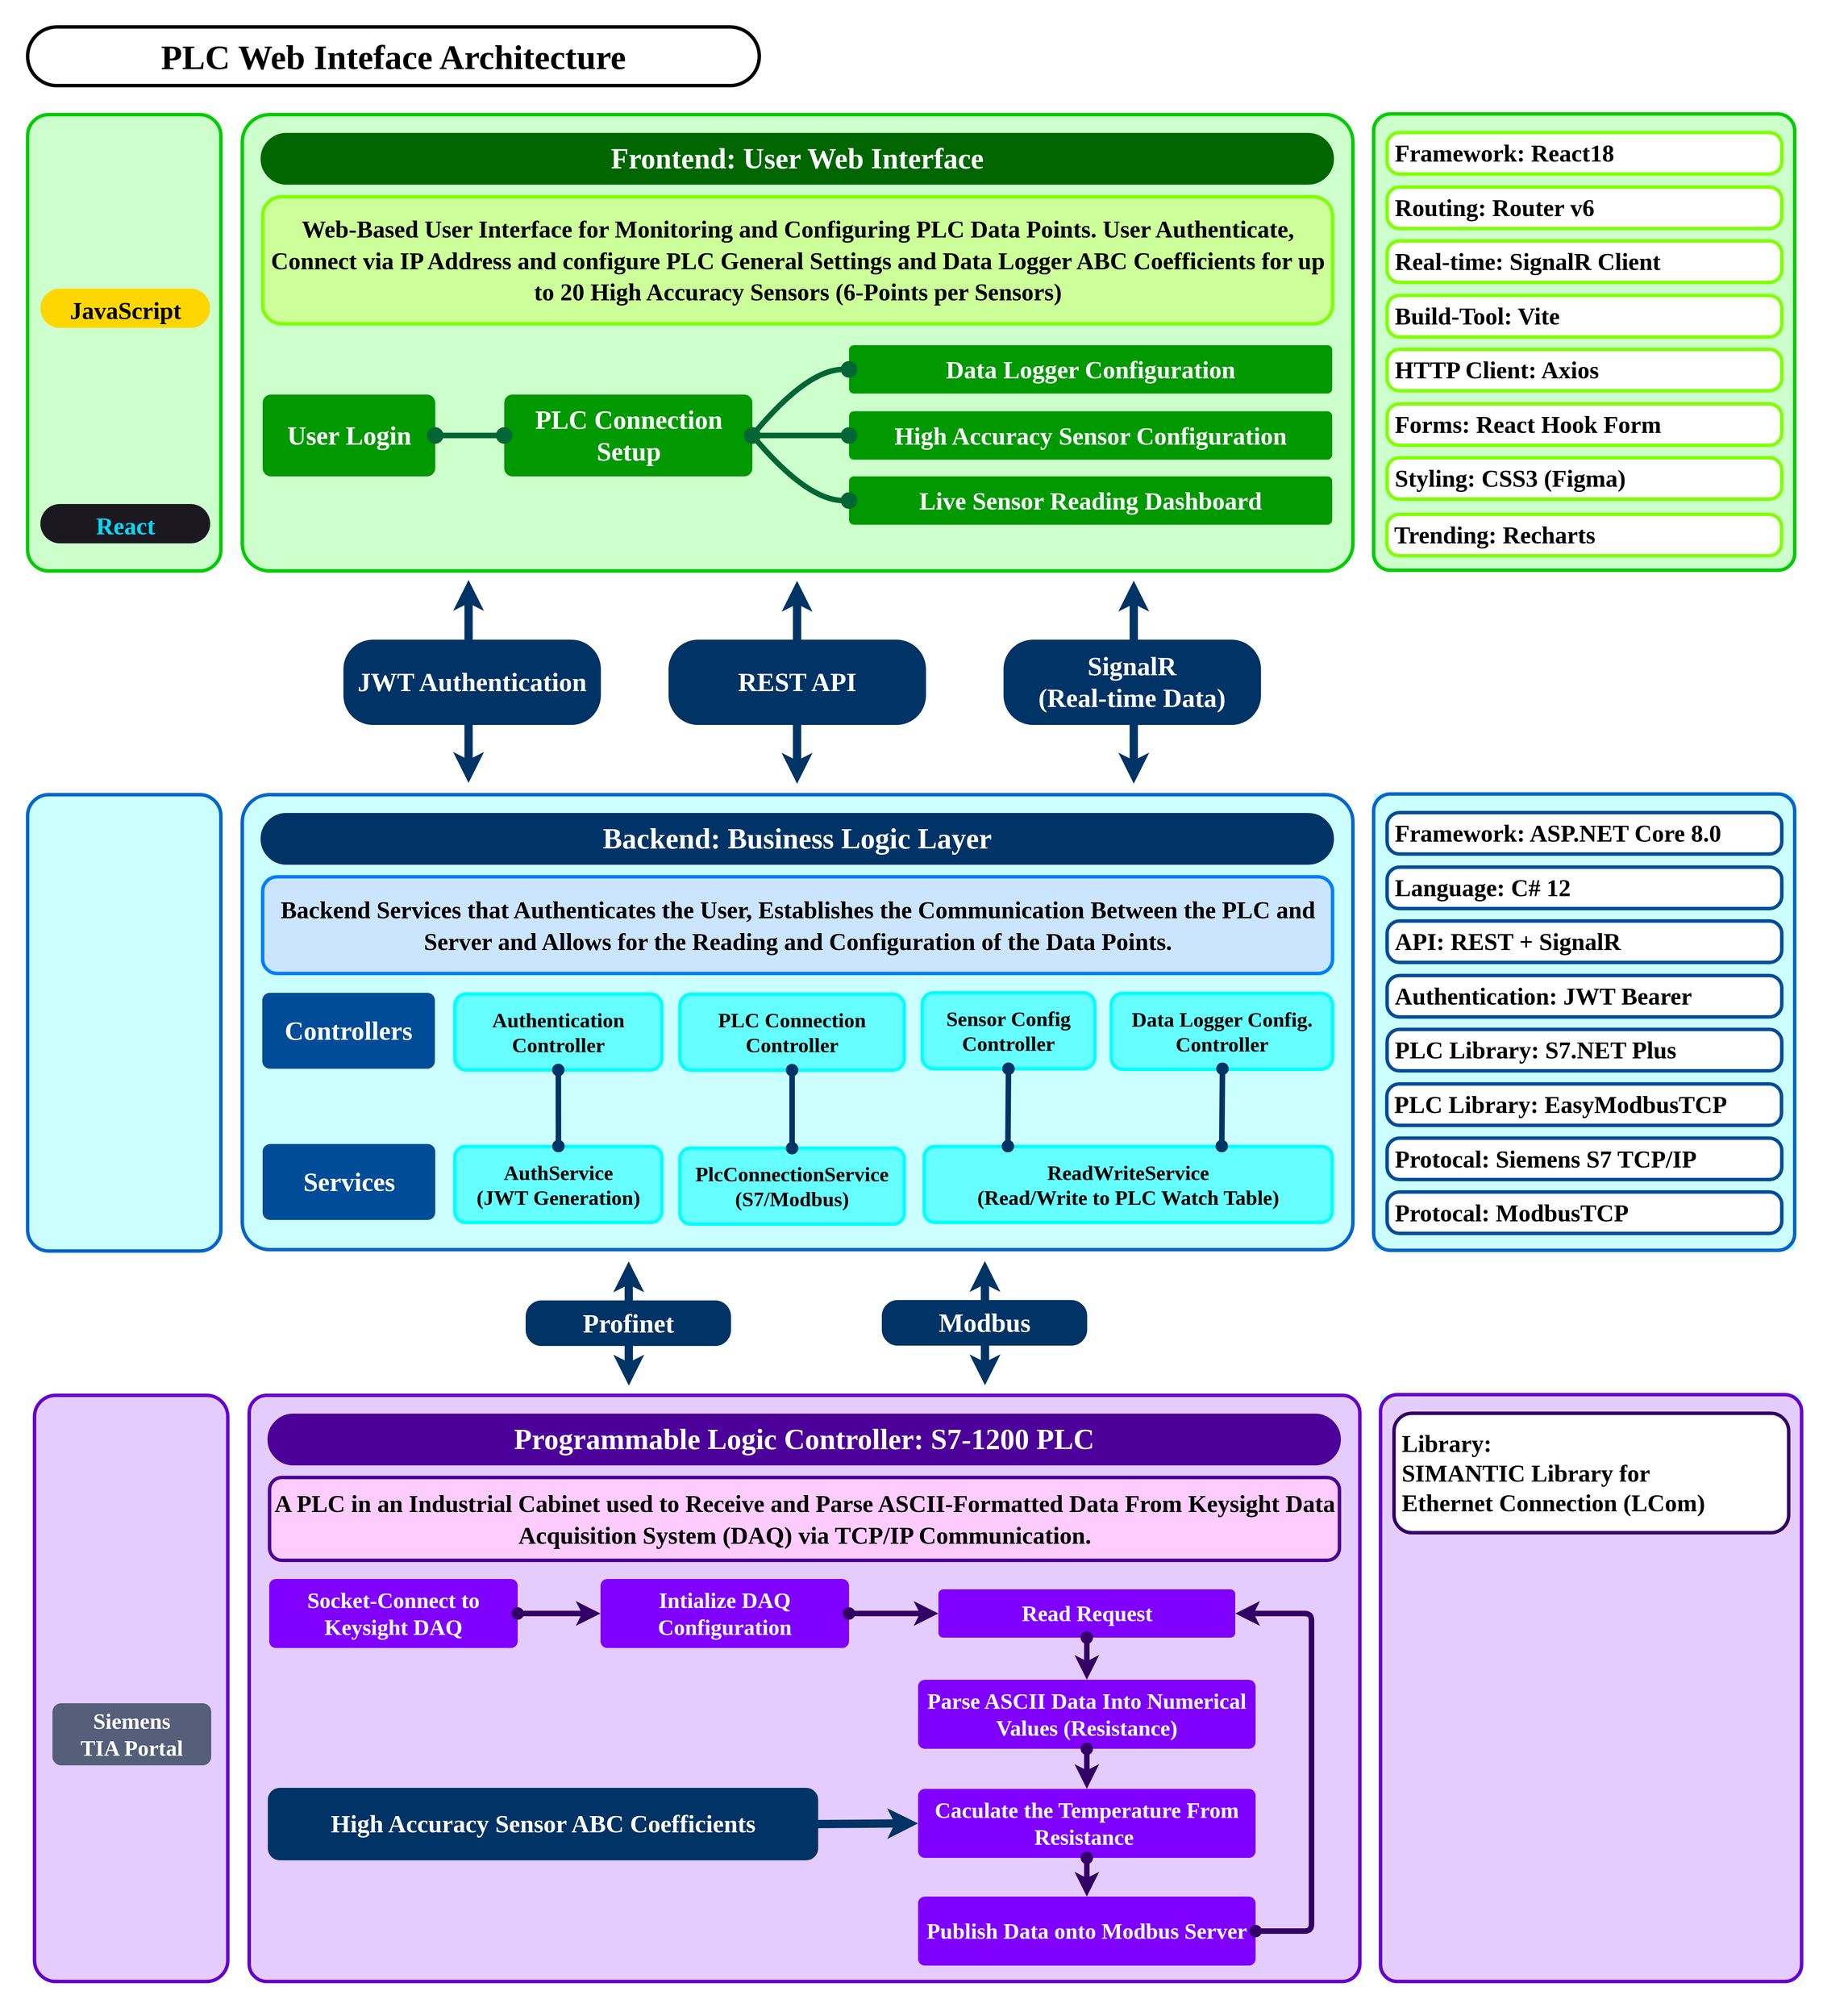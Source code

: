 <mxfile version="25.0.1">
  <diagram name="Page-1" id="XAHo5FA1KmjdUbX4acmS">
    <mxGraphModel dx="3560" dy="4785" grid="1" gridSize="10" guides="1" tooltips="1" connect="1" arrows="1" fold="1" page="1" pageScale="1" pageWidth="850" pageHeight="1100" math="0" shadow="0">
      <root>
        <mxCell id="0" />
        <mxCell id="1" parent="0" />
        <mxCell id="pVNUiEx4NEHrzA0G6plM-57" value="" style="rounded=1;whiteSpace=wrap;html=1;fontSize=60;fillColor=#FFFFFF;container=0;arcSize=2;spacingBottom=12;labelBackgroundColor=none;strokeColor=none;strokeWidth=5;fontColor=#000000;" vertex="1" parent="1">
          <mxGeometry x="4260" width="2640" height="2919" as="geometry" />
        </mxCell>
        <mxCell id="w-cieliLLQ7THGNDH1n1-51" value="" style="endArrow=classic;startArrow=classic;html=1;rounded=0;entryX=0.193;entryY=0.999;entryDx=0;entryDy=0;entryPerimeter=0;strokeWidth=12;strokeColor=#003366;" parent="1" edge="1">
          <mxGeometry width="50" height="50" relative="1" as="geometry">
            <mxPoint x="5902.5" y="1135" as="sourcePoint" />
            <mxPoint x="5902.497" y="840.999" as="targetPoint" />
          </mxGeometry>
        </mxCell>
        <mxCell id="w-cieliLLQ7THGNDH1n1-50" value="" style="endArrow=classic;startArrow=classic;html=1;rounded=0;entryX=0.193;entryY=0.999;entryDx=0;entryDy=0;entryPerimeter=0;strokeWidth=12;strokeColor=#003366;" parent="1" edge="1">
          <mxGeometry width="50" height="50" relative="1" as="geometry">
            <mxPoint x="5414.73" y="1135.25" as="sourcePoint" />
            <mxPoint x="5414.727" y="841.249" as="targetPoint" />
          </mxGeometry>
        </mxCell>
        <mxCell id="w-cieliLLQ7THGNDH1n1-47" value="" style="endArrow=classic;startArrow=classic;html=1;rounded=0;entryX=0.193;entryY=0.999;entryDx=0;entryDy=0;entryPerimeter=0;strokeWidth=12;strokeColor=#003366;" parent="1" edge="1">
          <mxGeometry width="50" height="50" relative="1" as="geometry">
            <mxPoint x="4938.82" y="1134" as="sourcePoint" />
            <mxPoint x="4938.817" y="839.999" as="targetPoint" />
          </mxGeometry>
        </mxCell>
        <mxCell id="vpZsBp35CyS4Jw_pWHU1-1" value="&lt;font style=&quot;font-size: 50px;&quot; face=&quot;Comic Sans MS&quot;&gt;&lt;b style=&quot;&quot;&gt;PLC Web Inteface Architecture&lt;/b&gt;&lt;/font&gt;" style="rounded=1;whiteSpace=wrap;html=1;fontSize=38;fillColor=#FFFFFF;container=0;arcSize=50;spacingBottom=0;labelBackgroundColor=none;strokeColor=#000000;strokeWidth=5;fontColor=#000000;" parent="1" vertex="1">
          <mxGeometry x="4300" y="39" width="1060" height="85" as="geometry" />
        </mxCell>
        <mxCell id="vpZsBp35CyS4Jw_pWHU1-79" value="" style="rounded=1;whiteSpace=wrap;html=1;fontSize=60;fillColor=#CCFFCC;container=0;arcSize=6;spacingBottom=12;labelBackgroundColor=none;strokeColor=#00CC00;strokeWidth=5;fontColor=#000000;" parent="1" vertex="1">
          <mxGeometry x="4611" y="166" width="1609" height="661" as="geometry" />
        </mxCell>
        <mxCell id="vpZsBp35CyS4Jw_pWHU1-80" value="&lt;font face=&quot;Comic Sans MS&quot;&gt;&lt;b&gt;Frontend: User Web Interface&lt;/b&gt;&lt;/font&gt;" style="rounded=1;whiteSpace=wrap;html=1;fontSize=42;fillColor=#006600;container=0;arcSize=50;spacingBottom=0;labelBackgroundColor=none;strokeColor=#006600;strokeWidth=5;fontColor=#FFFFFF;" parent="1" vertex="1">
          <mxGeometry x="4640" y="195" width="1550" height="70" as="geometry" />
        </mxCell>
        <mxCell id="vpZsBp35CyS4Jw_pWHU1-98" value="&lt;font face=&quot;Comic Sans MS&quot; style=&quot;font-size: 35px;&quot;&gt;&lt;b style=&quot;&quot;&gt;Web-Based User Interface for Monitoring and Configuring PLC Data Points. User Authenticate, Connect via IP Address and configure PLC General Settings and Data Logger ABC Coefficients for up to 20 High Accuracy Sensors (6-Points per Sensors)&lt;/b&gt;&lt;/font&gt;" style="rounded=1;whiteSpace=wrap;html=1;fontSize=38;fillColor=#CCFF99;container=0;arcSize=15;spacingBottom=0;labelBackgroundColor=none;strokeColor=#80FF00;strokeWidth=5;fontColor=#000000;" parent="1" vertex="1">
          <mxGeometry x="4640.5" y="285" width="1550" height="184" as="geometry" />
        </mxCell>
        <mxCell id="vpZsBp35CyS4Jw_pWHU1-121" value="" style="group" parent="1" vertex="1" connectable="0">
          <mxGeometry x="6250" y="165" width="610" height="661" as="geometry" />
        </mxCell>
        <mxCell id="vpZsBp35CyS4Jw_pWHU1-99" value="" style="rounded=1;whiteSpace=wrap;html=1;fontSize=60;fillColor=#CCFFCC;container=0;arcSize=4;spacingBottom=12;labelBackgroundColor=none;strokeColor=#00CC00;strokeWidth=5;fontColor=#000000;" parent="vpZsBp35CyS4Jw_pWHU1-121" vertex="1">
          <mxGeometry width="610" height="661" as="geometry" />
        </mxCell>
        <mxCell id="vpZsBp35CyS4Jw_pWHU1-100" value="&lt;font face=&quot;Comic Sans MS&quot;&gt;&lt;b&gt;&amp;nbsp;Framework: React18&lt;/b&gt;&lt;/font&gt;" style="rounded=1;whiteSpace=wrap;html=1;fontSize=35;fillColor=#FFFFFF;container=0;arcSize=30;spacingBottom=0;labelBackgroundColor=none;strokeColor=#80FF00;strokeWidth=5;align=left;fontColor=#000000;" parent="vpZsBp35CyS4Jw_pWHU1-121" vertex="1">
          <mxGeometry x="19.52" y="27" width="571.773" height="60" as="geometry" />
        </mxCell>
        <mxCell id="vpZsBp35CyS4Jw_pWHU1-102" value="&lt;b style=&quot;font-family: &amp;quot;Comic Sans MS&amp;quot;;&quot;&gt;&amp;nbsp;Routing: Router v6&lt;/b&gt;" style="rounded=1;whiteSpace=wrap;html=1;fontSize=35;fillColor=#FFFFFF;container=0;arcSize=30;spacingBottom=0;labelBackgroundColor=none;strokeColor=#80FF00;strokeWidth=5;align=left;fontColor=#000000;" parent="vpZsBp35CyS4Jw_pWHU1-121" vertex="1">
          <mxGeometry x="19.52" y="106" width="571.773" height="60" as="geometry" />
        </mxCell>
        <mxCell id="vpZsBp35CyS4Jw_pWHU1-103" value="&lt;font face=&quot;Comic Sans MS&quot;&gt;&lt;b&gt;&amp;nbsp;Real-time: SignalR Client&lt;/b&gt;&lt;/font&gt;" style="rounded=1;whiteSpace=wrap;html=1;fontSize=35;fillColor=#FFFFFF;container=0;arcSize=30;spacingBottom=0;labelBackgroundColor=none;strokeColor=#80FF00;strokeWidth=5;align=left;fontColor=#000000;" parent="vpZsBp35CyS4Jw_pWHU1-121" vertex="1">
          <mxGeometry x="19.52" y="184" width="571.773" height="60" as="geometry" />
        </mxCell>
        <mxCell id="vpZsBp35CyS4Jw_pWHU1-104" value="&lt;font face=&quot;Comic Sans MS&quot;&gt;&lt;b&gt;&amp;nbsp;Build-Tool: Vite&lt;/b&gt;&lt;/font&gt;" style="rounded=1;whiteSpace=wrap;html=1;fontSize=35;fillColor=#FFFFFF;container=0;arcSize=30;spacingBottom=0;labelBackgroundColor=none;strokeColor=#80FF00;strokeWidth=5;align=left;fontColor=#000000;" parent="vpZsBp35CyS4Jw_pWHU1-121" vertex="1">
          <mxGeometry x="19.52" y="263" width="571.773" height="60" as="geometry" />
        </mxCell>
        <mxCell id="vpZsBp35CyS4Jw_pWHU1-107" value="&lt;font face=&quot;Comic Sans MS&quot;&gt;&lt;b&gt;&amp;nbsp;HTTP Client: Axios&lt;/b&gt;&lt;/font&gt;" style="rounded=1;whiteSpace=wrap;html=1;fontSize=35;fillColor=#FFFFFF;container=0;arcSize=30;spacingBottom=0;labelBackgroundColor=none;strokeColor=#80FF00;strokeWidth=5;align=left;fontColor=#000000;" parent="vpZsBp35CyS4Jw_pWHU1-121" vertex="1">
          <mxGeometry x="19.52" y="341" width="571.773" height="60" as="geometry" />
        </mxCell>
        <mxCell id="vpZsBp35CyS4Jw_pWHU1-108" value="&lt;font face=&quot;Comic Sans MS&quot;&gt;&lt;b&gt;&amp;nbsp;Forms: React Hook Form&lt;/b&gt;&lt;/font&gt;" style="rounded=1;whiteSpace=wrap;html=1;fontSize=35;fillColor=#FFFFFF;container=0;arcSize=30;spacingBottom=0;labelBackgroundColor=none;strokeColor=#80FF00;strokeWidth=5;align=left;fontColor=#000000;" parent="vpZsBp35CyS4Jw_pWHU1-121" vertex="1">
          <mxGeometry x="19.52" y="420" width="571.773" height="60" as="geometry" />
        </mxCell>
        <mxCell id="vpZsBp35CyS4Jw_pWHU1-109" value="&lt;font face=&quot;Comic Sans MS&quot;&gt;&lt;b&gt;&amp;nbsp;Styling: CSS3 (Figma)&lt;/b&gt;&lt;/font&gt;" style="rounded=1;whiteSpace=wrap;html=1;fontSize=35;fillColor=#FFFFFF;container=0;arcSize=30;spacingBottom=0;labelBackgroundColor=none;strokeColor=#80FF00;strokeWidth=5;align=left;fontColor=#000000;" parent="vpZsBp35CyS4Jw_pWHU1-121" vertex="1">
          <mxGeometry x="19.52" y="498" width="571.773" height="60" as="geometry" />
        </mxCell>
        <mxCell id="vpZsBp35CyS4Jw_pWHU1-124" value="&lt;font face=&quot;Comic Sans MS&quot;&gt;&lt;b&gt;&amp;nbsp;Trending: Recharts&lt;/b&gt;&lt;/font&gt;" style="rounded=1;whiteSpace=wrap;html=1;fontSize=35;fillColor=#FFFFFF;container=0;arcSize=30;spacingBottom=0;labelBackgroundColor=none;strokeColor=#80FF00;strokeWidth=5;align=left;fontColor=#000000;" parent="vpZsBp35CyS4Jw_pWHU1-121" vertex="1">
          <mxGeometry x="19.11" y="580" width="571.773" height="60" as="geometry" />
        </mxCell>
        <mxCell id="vpZsBp35CyS4Jw_pWHU1-127" value="" style="rounded=1;whiteSpace=wrap;html=1;fontSize=60;fillColor=#CCFFCC;container=0;arcSize=11;spacingBottom=12;labelBackgroundColor=none;strokeColor=#00CC00;strokeWidth=5;fontColor=#000000;" parent="1" vertex="1">
          <mxGeometry x="4300" y="166" width="280" height="661" as="geometry" />
        </mxCell>
        <mxCell id="vpZsBp35CyS4Jw_pWHU1-141" value="" style="shape=image;verticalLabelPosition=bottom;labelBackgroundColor=default;verticalAlign=top;aspect=fixed;imageAspect=0;image=https://img.icons8.com/color/512/javascript--v2.png;" parent="1" vertex="1">
          <mxGeometry x="4310" y="173" width="260" height="260" as="geometry" />
        </mxCell>
        <mxCell id="vpZsBp35CyS4Jw_pWHU1-136" value="" style="shape=image;verticalLabelPosition=bottom;labelBackgroundColor=default;verticalAlign=top;aspect=fixed;imageAspect=0;image=https://www.shareicon.net/download/2016/07/10/119874_apps_512x512.png;" parent="1" vertex="1">
          <mxGeometry x="4318.5" y="500" width="243" height="243" as="geometry" />
        </mxCell>
        <mxCell id="vpZsBp35CyS4Jw_pWHU1-142" value="&lt;b style=&quot;color: rgb(0, 0, 0); font-family: &amp;quot;Comic Sans MS&amp;quot;; font-size: 35px; text-align: left;&quot;&gt;JavaScript&lt;/b&gt;" style="rounded=1;whiteSpace=wrap;html=1;fontSize=60;fillColor=#fed702;container=0;arcSize=50;spacingBottom=12;labelBackgroundColor=none;strokeColor=none;strokeWidth=8;" parent="1" vertex="1">
          <mxGeometry x="4318.5" y="418" width="246" height="57" as="geometry" />
        </mxCell>
        <mxCell id="vpZsBp35CyS4Jw_pWHU1-143" value="&lt;b style=&quot;font-family: &amp;quot;Comic Sans MS&amp;quot;; font-size: 35px; text-align: left;&quot;&gt;React&lt;/b&gt;" style="rounded=1;whiteSpace=wrap;html=1;fontSize=60;fillColor=#1C1820;container=0;arcSize=50;spacingBottom=12;labelBackgroundColor=none;strokeColor=none;strokeWidth=8;fontColor=#00dbfc;" parent="1" vertex="1">
          <mxGeometry x="4318.5" y="730" width="246" height="57" as="geometry" />
        </mxCell>
        <mxCell id="w-cieliLLQ7THGNDH1n1-1" value="" style="rounded=1;whiteSpace=wrap;html=1;fontSize=60;fillColor=#CCFFFF;container=0;arcSize=6;spacingBottom=12;labelBackgroundColor=none;strokeColor=#0066CC;strokeWidth=5;fontColor=#000000;" parent="1" vertex="1">
          <mxGeometry x="4611" y="1151" width="1609" height="659" as="geometry" />
        </mxCell>
        <mxCell id="w-cieliLLQ7THGNDH1n1-2" value="&lt;font face=&quot;Comic Sans MS&quot;&gt;&lt;b&gt;Backend: Business Logic Layer&lt;/b&gt;&lt;/font&gt;" style="rounded=1;whiteSpace=wrap;html=1;fontSize=42;fillColor=#003366;container=0;arcSize=50;spacingBottom=0;labelBackgroundColor=none;strokeColor=#003366;strokeWidth=5;fontColor=#FFFFFF;" parent="1" vertex="1">
          <mxGeometry x="4640" y="1180" width="1550" height="70" as="geometry" />
        </mxCell>
        <mxCell id="w-cieliLLQ7THGNDH1n1-7" value="&lt;font face=&quot;Comic Sans MS&quot;&gt;&lt;span style=&quot;font-size: 35px;&quot;&gt;&lt;b&gt;Backend Services that Authenticates the User, Establishes the Communication Between the PLC and Server and Allows for the Reading and Configuration of the Data Points.&lt;/b&gt;&lt;/span&gt;&lt;/font&gt;" style="rounded=1;whiteSpace=wrap;html=1;fontSize=38;fillColor=#CCE5FF;container=0;arcSize=15;spacingBottom=0;labelBackgroundColor=none;strokeColor=#007FFF;strokeWidth=5;fontColor=#000000;" parent="1" vertex="1">
          <mxGeometry x="4640.5" y="1270" width="1550" height="140" as="geometry" />
        </mxCell>
        <mxCell id="w-cieliLLQ7THGNDH1n1-16" value="" style="group;fillColor=#CCFFFF;container=0;" parent="1" vertex="1" connectable="0">
          <mxGeometry x="6250" y="1150" width="610" height="661" as="geometry" />
        </mxCell>
        <mxCell id="w-cieliLLQ7THGNDH1n1-26" value="" style="rounded=1;whiteSpace=wrap;html=1;fontSize=60;fillColor=#CCFFFF;container=0;arcSize=11;spacingBottom=12;labelBackgroundColor=none;strokeColor=#0066CC;strokeWidth=5;fontColor=#000000;" parent="1" vertex="1">
          <mxGeometry x="4300" y="1151" width="280" height="661" as="geometry" />
        </mxCell>
        <mxCell id="w-cieliLLQ7THGNDH1n1-17" value="" style="rounded=1;whiteSpace=wrap;html=1;fontSize=60;fillColor=#CCFFFF;container=0;arcSize=4;spacingBottom=12;labelBackgroundColor=none;strokeColor=#0066CC;strokeWidth=5;fontColor=#000000;" parent="1" vertex="1">
          <mxGeometry x="6250" y="1150" width="610" height="661" as="geometry" />
        </mxCell>
        <mxCell id="w-cieliLLQ7THGNDH1n1-18" value="&lt;font face=&quot;Comic Sans MS&quot;&gt;&lt;b&gt;&amp;nbsp;Framework: ASP.NET Core 8.0&lt;/b&gt;&lt;/font&gt;" style="rounded=1;whiteSpace=wrap;html=1;fontSize=35;fillColor=#FFFFFF;container=0;arcSize=30;spacingBottom=0;labelBackgroundColor=none;strokeColor=#004C99;strokeWidth=5;align=left;fontColor=#000000;" parent="1" vertex="1">
          <mxGeometry x="6269.52" y="1177" width="571.773" height="60" as="geometry" />
        </mxCell>
        <mxCell id="w-cieliLLQ7THGNDH1n1-19" value="&lt;font face=&quot;Comic Sans MS&quot;&gt;&lt;b&gt;&amp;nbsp;Language: C# 12&lt;/b&gt;&lt;/font&gt;" style="rounded=1;whiteSpace=wrap;html=1;fontSize=35;fillColor=#FFFFFF;container=0;arcSize=30;spacingBottom=0;labelBackgroundColor=none;strokeColor=#004C99;strokeWidth=5;align=left;fontColor=#000000;" parent="1" vertex="1">
          <mxGeometry x="6269.52" y="1256" width="571.773" height="60" as="geometry" />
        </mxCell>
        <mxCell id="w-cieliLLQ7THGNDH1n1-20" value="&lt;font face=&quot;Comic Sans MS&quot;&gt;&lt;b&gt;&amp;nbsp;API: REST + SignalR&lt;/b&gt;&lt;/font&gt;" style="rounded=1;whiteSpace=wrap;html=1;fontSize=35;fillColor=#FFFFFF;container=0;arcSize=30;spacingBottom=0;labelBackgroundColor=none;strokeColor=#004C99;strokeWidth=5;align=left;fontColor=#000000;" parent="1" vertex="1">
          <mxGeometry x="6269.52" y="1334" width="571.773" height="60" as="geometry" />
        </mxCell>
        <mxCell id="w-cieliLLQ7THGNDH1n1-21" value="&lt;font face=&quot;Comic Sans MS&quot;&gt;&lt;b&gt;&amp;nbsp;Authentication: JWT Bearer&lt;/b&gt;&lt;/font&gt;" style="rounded=1;whiteSpace=wrap;html=1;fontSize=35;fillColor=#FFFFFF;container=0;arcSize=30;spacingBottom=0;labelBackgroundColor=none;strokeColor=#004C99;strokeWidth=5;align=left;fontColor=#000000;" parent="1" vertex="1">
          <mxGeometry x="6269.52" y="1413" width="571.773" height="60" as="geometry" />
        </mxCell>
        <mxCell id="w-cieliLLQ7THGNDH1n1-22" value="&lt;font face=&quot;Comic Sans MS&quot;&gt;&lt;b&gt;&amp;nbsp;PLC Library: S7.NET Plus&lt;/b&gt;&lt;/font&gt;" style="rounded=1;whiteSpace=wrap;html=1;fontSize=35;fillColor=#FFFFFF;container=0;arcSize=30;spacingBottom=0;labelBackgroundColor=none;strokeColor=#004C99;strokeWidth=5;align=left;fontColor=#000000;" parent="1" vertex="1">
          <mxGeometry x="6269.52" y="1491" width="571.773" height="60" as="geometry" />
        </mxCell>
        <mxCell id="w-cieliLLQ7THGNDH1n1-23" value="&lt;font face=&quot;Comic Sans MS&quot;&gt;&lt;b&gt;&amp;nbsp;Protocal: Siemens S7 TCP/IP&lt;/b&gt;&lt;/font&gt;" style="rounded=1;whiteSpace=wrap;html=1;fontSize=35;fillColor=#FFFFFF;container=0;arcSize=30;spacingBottom=0;labelBackgroundColor=none;strokeColor=#004C99;strokeWidth=5;align=left;fontColor=#000000;" parent="1" vertex="1">
          <mxGeometry x="6269.52" y="1648.5" width="571.773" height="60" as="geometry" />
        </mxCell>
        <mxCell id="w-cieliLLQ7THGNDH1n1-24" value="&lt;b style=&quot;font-family: &amp;quot;Comic Sans MS&amp;quot;;&quot;&gt;&amp;nbsp;Protocal: ModbusTCP&lt;/b&gt;" style="rounded=1;whiteSpace=wrap;html=1;fontSize=35;fillColor=#FFFFFF;container=0;arcSize=30;spacingBottom=0;labelBackgroundColor=none;strokeColor=#004C99;strokeWidth=5;align=left;fontColor=#000000;" parent="1" vertex="1">
          <mxGeometry x="6269.52" y="1726.5" width="571.773" height="60" as="geometry" />
        </mxCell>
        <mxCell id="w-cieliLLQ7THGNDH1n1-32" value="" style="shape=image;verticalLabelPosition=bottom;labelBackgroundColor=default;verticalAlign=top;aspect=fixed;imageAspect=0;image=https://upload.wikimedia.org/wikipedia/commons/thumb/b/bd/Logo_C_sharp.svg/1820px-Logo_C_sharp.svg.png;" parent="1" vertex="1">
          <mxGeometry x="4351.62" y="1395.5" width="176.77" height="199" as="geometry" />
        </mxCell>
        <mxCell id="w-cieliLLQ7THGNDH1n1-33" value="&lt;font face=&quot;Comic Sans MS&quot;&gt;&lt;b&gt;User Login&lt;/b&gt;&lt;/font&gt;" style="rounded=1;whiteSpace=wrap;html=1;fontSize=38;fillColor=#009900;container=0;arcSize=10;spacingBottom=0;labelBackgroundColor=none;strokeColor=none;strokeWidth=5;fontColor=#FFFFFF;" parent="1" vertex="1">
          <mxGeometry x="4640.5" y="571.5" width="250" height="118.5" as="geometry" />
        </mxCell>
        <mxCell id="w-cieliLLQ7THGNDH1n1-34" value="&lt;font face=&quot;Comic Sans MS&quot;&gt;&lt;b&gt;PLC Connection Setup&lt;/b&gt;&lt;/font&gt;" style="rounded=1;whiteSpace=wrap;html=1;fontSize=38;fillColor=#009900;container=0;arcSize=10;spacingBottom=0;labelBackgroundColor=none;strokeColor=none;strokeWidth=5;fontColor=#FFFFFF;" parent="1" vertex="1">
          <mxGeometry x="4990.5" y="571.5" width="359.5" height="118.5" as="geometry" />
        </mxCell>
        <mxCell id="w-cieliLLQ7THGNDH1n1-35" value="&lt;font style=&quot;font-size: 36px;&quot; face=&quot;Comic Sans MS&quot;&gt;&lt;b style=&quot;&quot;&gt;Data Logger Configuration&lt;/b&gt;&lt;/font&gt;" style="rounded=1;whiteSpace=wrap;html=1;fontSize=38;fillColor=#009900;container=0;arcSize=10;spacingBottom=0;labelBackgroundColor=none;strokeColor=none;strokeWidth=5;fontColor=#FFFFFF;" parent="1" vertex="1">
          <mxGeometry x="5490" y="500" width="700" height="70" as="geometry" />
        </mxCell>
        <mxCell id="w-cieliLLQ7THGNDH1n1-36" value="&lt;font style=&quot;font-size: 36px;&quot; face=&quot;Comic Sans MS&quot;&gt;&lt;b style=&quot;&quot;&gt;High Accuracy Sensor Configuration&lt;/b&gt;&lt;/font&gt;" style="rounded=1;whiteSpace=wrap;html=1;fontSize=38;fillColor=#009900;container=0;arcSize=10;spacingBottom=0;labelBackgroundColor=none;strokeColor=none;strokeWidth=5;fontColor=#FFFFFF;" parent="1" vertex="1">
          <mxGeometry x="5490" y="595.75" width="700" height="70" as="geometry" />
        </mxCell>
        <mxCell id="w-cieliLLQ7THGNDH1n1-37" value="&lt;font face=&quot;Comic Sans MS&quot;&gt;&lt;span style=&quot;font-size: 36px;&quot;&gt;&lt;b&gt;Live Sensor Reading Dashboard&lt;/b&gt;&lt;/span&gt;&lt;/font&gt;" style="rounded=1;whiteSpace=wrap;html=1;fontSize=38;fillColor=#009900;container=0;arcSize=10;spacingBottom=0;labelBackgroundColor=none;strokeColor=none;strokeWidth=5;fontColor=#FFFFFF;" parent="1" vertex="1">
          <mxGeometry x="5490" y="690" width="700" height="70" as="geometry" />
        </mxCell>
        <mxCell id="w-cieliLLQ7THGNDH1n1-38" value="" style="endArrow=oval;html=1;rounded=0;entryX=0;entryY=0.5;entryDx=0;entryDy=0;exitX=1;exitY=0.5;exitDx=0;exitDy=0;strokeColor=#006633;strokeWidth=8;startArrow=oval;startFill=1;endFill=1;targetPerimeterSpacing=1;endSize=16;startSize=16;" parent="1" source="w-cieliLLQ7THGNDH1n1-33" target="w-cieliLLQ7THGNDH1n1-34" edge="1">
          <mxGeometry width="50" height="50" relative="1" as="geometry">
            <mxPoint x="4710.5" y="680" as="sourcePoint" />
            <mxPoint x="4760.5" y="630" as="targetPoint" />
          </mxGeometry>
        </mxCell>
        <mxCell id="w-cieliLLQ7THGNDH1n1-40" value="" style="endArrow=oval;html=1;rounded=0;entryX=0;entryY=0.5;entryDx=0;entryDy=0;exitX=1;exitY=0.5;exitDx=0;exitDy=0;strokeColor=#006633;strokeWidth=8;startArrow=oval;startFill=1;endFill=1;targetPerimeterSpacing=1;endSize=16;startSize=16;curved=1;" parent="1" source="w-cieliLLQ7THGNDH1n1-34" target="w-cieliLLQ7THGNDH1n1-35" edge="1">
          <mxGeometry width="50" height="50" relative="1" as="geometry">
            <mxPoint x="4900.5" y="641" as="sourcePoint" />
            <mxPoint x="5000.5" y="641" as="targetPoint" />
            <Array as="points">
              <mxPoint x="5430.5" y="535" />
            </Array>
          </mxGeometry>
        </mxCell>
        <mxCell id="w-cieliLLQ7THGNDH1n1-41" value="" style="endArrow=oval;html=1;rounded=0;entryX=0;entryY=0.5;entryDx=0;entryDy=0;exitX=1;exitY=0.5;exitDx=0;exitDy=0;strokeColor=#006633;strokeWidth=8;startArrow=oval;startFill=1;endFill=1;targetPerimeterSpacing=1;endSize=16;startSize=16;" parent="1" source="w-cieliLLQ7THGNDH1n1-34" target="w-cieliLLQ7THGNDH1n1-36" edge="1">
          <mxGeometry width="50" height="50" relative="1" as="geometry">
            <mxPoint x="5370.5" y="641" as="sourcePoint" />
            <mxPoint x="5510.5" y="545" as="targetPoint" />
          </mxGeometry>
        </mxCell>
        <mxCell id="w-cieliLLQ7THGNDH1n1-42" value="" style="endArrow=oval;html=1;rounded=0;entryX=0;entryY=0.5;entryDx=0;entryDy=0;strokeColor=#006633;strokeWidth=8;startArrow=oval;startFill=1;endFill=1;targetPerimeterSpacing=1;endSize=16;startSize=16;curved=1;exitX=1;exitY=0.5;exitDx=0;exitDy=0;" parent="1" source="w-cieliLLQ7THGNDH1n1-34" target="w-cieliLLQ7THGNDH1n1-37" edge="1">
          <mxGeometry width="50" height="50" relative="1" as="geometry">
            <mxPoint x="5360.5" y="630" as="sourcePoint" />
            <mxPoint x="5510.5" y="545" as="targetPoint" />
            <Array as="points">
              <mxPoint x="5430.5" y="725" />
            </Array>
          </mxGeometry>
        </mxCell>
        <mxCell id="w-cieliLLQ7THGNDH1n1-44" value="&lt;font face=&quot;Comic Sans MS&quot;&gt;&lt;b&gt;JWT Authentication&lt;/b&gt;&lt;/font&gt;" style="rounded=1;whiteSpace=wrap;html=1;fontSize=38;fillColor=#003366;container=0;arcSize=34;spacingBottom=0;labelBackgroundColor=none;strokeColor=#003366;strokeWidth=5;fontColor=#FFFFFF;" parent="1" vertex="1">
          <mxGeometry x="4760" y="929" width="368" height="118.5" as="geometry" />
        </mxCell>
        <mxCell id="w-cieliLLQ7THGNDH1n1-45" value="&lt;font face=&quot;Comic Sans MS&quot;&gt;&lt;b&gt;REST API&lt;/b&gt;&lt;/font&gt;" style="rounded=1;whiteSpace=wrap;html=1;fontSize=38;fillColor=#003366;container=0;arcSize=34;spacingBottom=0;labelBackgroundColor=none;strokeColor=#003366;strokeWidth=5;fontColor=#FFFFFF;" parent="1" vertex="1">
          <mxGeometry x="5231" y="929" width="368" height="118.5" as="geometry" />
        </mxCell>
        <mxCell id="w-cieliLLQ7THGNDH1n1-46" value="&lt;font face=&quot;Comic Sans MS&quot;&gt;&lt;b&gt;SignalR&lt;/b&gt;&lt;/font&gt;&lt;div&gt;&lt;font face=&quot;Comic Sans MS&quot;&gt;&lt;b&gt;(Real-time Data)&lt;/b&gt;&lt;/font&gt;&lt;/div&gt;" style="rounded=1;whiteSpace=wrap;html=1;fontSize=38;fillColor=#003366;container=0;arcSize=34;spacingBottom=0;labelBackgroundColor=none;strokeColor=#003366;strokeWidth=5;fontColor=#FFFFFF;" parent="1" vertex="1">
          <mxGeometry x="5716.32" y="929" width="368" height="118.5" as="geometry" />
        </mxCell>
        <mxCell id="w-cieliLLQ7THGNDH1n1-55" value="&lt;font face=&quot;Comic Sans MS&quot;&gt;&lt;b&gt;Controllers&lt;/b&gt;&lt;/font&gt;" style="rounded=1;whiteSpace=wrap;html=1;fontSize=38;fillColor=#004C99;container=0;arcSize=10;spacingBottom=0;labelBackgroundColor=none;strokeColor=none;strokeWidth=5;fontColor=#FFFFFF;" parent="1" vertex="1">
          <mxGeometry x="4640" y="1438" width="250" height="110" as="geometry" />
        </mxCell>
        <mxCell id="w-cieliLLQ7THGNDH1n1-57" value="&lt;font face=&quot;Comic Sans MS&quot;&gt;&lt;b&gt;Services&lt;/b&gt;&lt;/font&gt;" style="rounded=1;whiteSpace=wrap;html=1;fontSize=38;fillColor=#004C99;container=0;arcSize=10;spacingBottom=0;labelBackgroundColor=none;strokeColor=none;strokeWidth=5;fontColor=#FFFFFF;" parent="1" vertex="1">
          <mxGeometry x="4640.5" y="1657" width="250" height="110" as="geometry" />
        </mxCell>
        <mxCell id="w-cieliLLQ7THGNDH1n1-58" value="&lt;font face=&quot;Comic Sans MS&quot;&gt;&lt;span&gt;&lt;b&gt;Authentication Controller&lt;/b&gt;&lt;/span&gt;&lt;/font&gt;" style="rounded=1;whiteSpace=wrap;html=1;fontSize=30;fillColor=#66FFFF;container=0;arcSize=15;spacingBottom=0;labelBackgroundColor=none;strokeColor=#00FFFF;strokeWidth=5;fontColor=#000000;" parent="1" vertex="1">
          <mxGeometry x="4919" y="1439.75" width="299.75" height="110" as="geometry" />
        </mxCell>
        <mxCell id="w-cieliLLQ7THGNDH1n1-61" value="&lt;font face=&quot;Comic Sans MS&quot;&gt;&lt;span&gt;&lt;b&gt;PLC Connection&lt;/b&gt;&lt;/span&gt;&lt;/font&gt;&lt;div&gt;&lt;font face=&quot;Comic Sans MS&quot;&gt;&lt;span&gt;&lt;b&gt;Controller&lt;/b&gt;&lt;/span&gt;&lt;/font&gt;&lt;/div&gt;" style="rounded=1;whiteSpace=wrap;html=1;fontSize=30;fillColor=#66FFFF;container=0;arcSize=15;spacingBottom=0;labelBackgroundColor=none;strokeColor=#00FFFF;strokeWidth=5;fontColor=#000000;" parent="1" vertex="1">
          <mxGeometry x="5245" y="1440" width="325" height="110" as="geometry" />
        </mxCell>
        <mxCell id="w-cieliLLQ7THGNDH1n1-62" value="&lt;font face=&quot;Comic Sans MS&quot;&gt;&lt;span&gt;&lt;b&gt;Sensor Config&lt;/b&gt;&lt;/span&gt;&lt;/font&gt;&lt;div&gt;&lt;font face=&quot;Comic Sans MS&quot;&gt;&lt;span&gt;&lt;b&gt;Controller&lt;/b&gt;&lt;/span&gt;&lt;/font&gt;&lt;/div&gt;" style="rounded=1;whiteSpace=wrap;html=1;fontSize=30;fillColor=#66FFFF;container=0;arcSize=15;spacingBottom=0;labelBackgroundColor=none;strokeColor=#00FFFF;strokeWidth=5;fontColor=#000000;" parent="1" vertex="1">
          <mxGeometry x="5596" y="1438" width="250" height="110" as="geometry" />
        </mxCell>
        <mxCell id="w-cieliLLQ7THGNDH1n1-63" value="&lt;font face=&quot;Comic Sans MS&quot;&gt;&lt;span&gt;&lt;b&gt;Data Logger Config.&lt;/b&gt;&lt;/span&gt;&lt;/font&gt;&lt;div&gt;&lt;font face=&quot;Comic Sans MS&quot;&gt;&lt;span&gt;&lt;b&gt;Controller&lt;/b&gt;&lt;/span&gt;&lt;/font&gt;&lt;/div&gt;" style="rounded=1;whiteSpace=wrap;html=1;fontSize=30;fillColor=#66FFFF;container=0;arcSize=15;spacingBottom=0;labelBackgroundColor=none;strokeColor=#00FFFF;strokeWidth=5;fontColor=#000000;" parent="1" vertex="1">
          <mxGeometry x="5870" y="1438.75" width="320.5" height="110" as="geometry" />
        </mxCell>
        <mxCell id="w-cieliLLQ7THGNDH1n1-72" value="&lt;font face=&quot;Comic Sans MS&quot;&gt;&lt;span&gt;&lt;b&gt;AuthService&lt;/b&gt;&lt;/span&gt;&lt;/font&gt;&lt;div&gt;&lt;font face=&quot;Comic Sans MS&quot;&gt;&lt;span&gt;&lt;b&gt;(JWT Generation)&lt;/b&gt;&lt;/span&gt;&lt;/font&gt;&lt;/div&gt;" style="rounded=1;whiteSpace=wrap;html=1;fontSize=30;fillColor=#66FFFF;container=0;arcSize=14;spacingBottom=0;labelBackgroundColor=none;strokeColor=#00FFFF;strokeWidth=5;fontColor=#000000;" parent="1" vertex="1">
          <mxGeometry x="4919" y="1660.5" width="299.75" height="110" as="geometry" />
        </mxCell>
        <mxCell id="w-cieliLLQ7THGNDH1n1-76" value="&lt;font face=&quot;Comic Sans MS&quot;&gt;&lt;span&gt;&lt;b&gt;PlcConnectionService&lt;/b&gt;&lt;/span&gt;&lt;/font&gt;&lt;div&gt;&lt;font face=&quot;Comic Sans MS&quot;&gt;&lt;span&gt;&lt;b&gt;(S7/Modbus)&lt;/b&gt;&lt;/span&gt;&lt;/font&gt;&lt;/div&gt;" style="rounded=1;whiteSpace=wrap;html=1;fontSize=30;fillColor=#66FFFF;container=0;arcSize=14;spacingBottom=0;labelBackgroundColor=none;strokeColor=#00FFFF;strokeWidth=5;fontColor=#000000;" parent="1" vertex="1">
          <mxGeometry x="5245" y="1663" width="325" height="110" as="geometry" />
        </mxCell>
        <mxCell id="w-cieliLLQ7THGNDH1n1-79" value="&lt;font face=&quot;Comic Sans MS&quot;&gt;&lt;b&gt;ReadWriteService&lt;/b&gt;&lt;/font&gt;&lt;div&gt;&lt;font face=&quot;Comic Sans MS&quot;&gt;&lt;b&gt;(Read/Write to PLC Watch Table)&lt;/b&gt;&lt;/font&gt;&lt;/div&gt;" style="rounded=1;whiteSpace=wrap;html=1;fontSize=30;fillColor=#66FFFF;container=0;arcSize=14;spacingBottom=0;labelBackgroundColor=none;strokeColor=#00FFFF;strokeWidth=5;fontColor=#000000;" parent="1" vertex="1">
          <mxGeometry x="5599" y="1660.5" width="591" height="110" as="geometry" />
        </mxCell>
        <mxCell id="w-cieliLLQ7THGNDH1n1-81" value="" style="endArrow=oval;startArrow=oval;html=1;rounded=0;entryX=0.5;entryY=1;entryDx=0;entryDy=0;strokeWidth=8;strokeColor=#003366;startFill=1;endFill=1;endSize=10;startSize=10;" parent="1" target="w-cieliLLQ7THGNDH1n1-58" edge="1">
          <mxGeometry width="50" height="50" relative="1" as="geometry">
            <mxPoint x="5069" y="1660" as="sourcePoint" />
            <mxPoint x="5059.997" y="1564.999" as="targetPoint" />
          </mxGeometry>
        </mxCell>
        <mxCell id="w-cieliLLQ7THGNDH1n1-83" value="" style="endArrow=oval;startArrow=oval;html=1;rounded=0;entryX=0.5;entryY=1;entryDx=0;entryDy=0;strokeWidth=8;strokeColor=#003366;startFill=1;endFill=1;endSize=10;startSize=10;" parent="1" source="w-cieliLLQ7THGNDH1n1-76" target="w-cieliLLQ7THGNDH1n1-61" edge="1">
          <mxGeometry width="50" height="50" relative="1" as="geometry">
            <mxPoint x="5231" y="1720" as="sourcePoint" />
            <mxPoint x="5231" y="1610" as="targetPoint" />
          </mxGeometry>
        </mxCell>
        <mxCell id="w-cieliLLQ7THGNDH1n1-85" value="" style="endArrow=oval;startArrow=oval;html=1;rounded=0;entryX=0.5;entryY=1;entryDx=0;entryDy=0;strokeWidth=8;strokeColor=#003366;startFill=1;endFill=1;endSize=10;startSize=10;exitX=0.205;exitY=-0.003;exitDx=0;exitDy=0;exitPerimeter=0;" parent="1" source="w-cieliLLQ7THGNDH1n1-79" target="w-cieliLLQ7THGNDH1n1-62" edge="1">
          <mxGeometry width="50" height="50" relative="1" as="geometry">
            <mxPoint x="5650" y="1723" as="sourcePoint" />
            <mxPoint x="5650" y="1610" as="targetPoint" />
          </mxGeometry>
        </mxCell>
        <mxCell id="w-cieliLLQ7THGNDH1n1-86" value="" style="endArrow=oval;startArrow=oval;html=1;rounded=0;entryX=0.5;entryY=1;entryDx=0;entryDy=0;strokeWidth=8;strokeColor=#003366;startFill=1;endFill=1;endSize=10;startSize=10;exitX=0.205;exitY=-0.003;exitDx=0;exitDy=0;exitPerimeter=0;" parent="1" edge="1">
          <mxGeometry width="50" height="50" relative="1" as="geometry">
            <mxPoint x="6030" y="1660" as="sourcePoint" />
            <mxPoint x="6031" y="1548" as="targetPoint" />
          </mxGeometry>
        </mxCell>
        <mxCell id="w-cieliLLQ7THGNDH1n1-89" value="" style="endArrow=classic;startArrow=classic;html=1;rounded=0;entryX=0.193;entryY=0.999;entryDx=0;entryDy=0;entryPerimeter=0;strokeWidth=12;strokeColor=#003366;" parent="1" edge="1">
          <mxGeometry width="50" height="50" relative="1" as="geometry">
            <mxPoint x="5171" y="2007" as="sourcePoint" />
            <mxPoint x="5170.817" y="1826.999" as="targetPoint" />
          </mxGeometry>
        </mxCell>
        <mxCell id="w-cieliLLQ7THGNDH1n1-90" value="&lt;font face=&quot;Comic Sans MS&quot;&gt;&lt;b&gt;Profinet&lt;/b&gt;&lt;/font&gt;" style="rounded=1;whiteSpace=wrap;html=1;fontSize=38;fillColor=#003366;container=0;arcSize=34;spacingBottom=0;labelBackgroundColor=none;strokeColor=#003366;strokeWidth=5;fontColor=#FFFFFF;" parent="1" vertex="1">
          <mxGeometry x="5024" y="1886" width="292.5" height="61" as="geometry" />
        </mxCell>
        <mxCell id="w-cieliLLQ7THGNDH1n1-91" value="&lt;font face=&quot;Comic Sans MS&quot;&gt;&lt;b&gt;&amp;nbsp;PLC Library: EasyModbusTCP&lt;/b&gt;&lt;/font&gt;" style="rounded=1;whiteSpace=wrap;html=1;fontSize=35;fillColor=#FFFFFF;container=0;arcSize=30;spacingBottom=0;labelBackgroundColor=none;strokeColor=#004C99;strokeWidth=5;align=left;fontColor=#000000;" parent="1" vertex="1">
          <mxGeometry x="6269.11" y="1570" width="571.773" height="60" as="geometry" />
        </mxCell>
        <mxCell id="pVNUiEx4NEHrzA0G6plM-5" value="" style="endArrow=classic;startArrow=classic;html=1;rounded=0;entryX=0.193;entryY=0.999;entryDx=0;entryDy=0;entryPerimeter=0;strokeWidth=12;strokeColor=#003366;" edge="1" parent="1">
          <mxGeometry width="50" height="50" relative="1" as="geometry">
            <mxPoint x="5687" y="2006.5" as="sourcePoint" />
            <mxPoint x="5686.817" y="1826.499" as="targetPoint" />
          </mxGeometry>
        </mxCell>
        <mxCell id="pVNUiEx4NEHrzA0G6plM-6" value="&lt;font face=&quot;Comic Sans MS&quot;&gt;&lt;b&gt;Modbus&lt;/b&gt;&lt;/font&gt;" style="rounded=1;whiteSpace=wrap;html=1;fontSize=38;fillColor=#003366;container=0;arcSize=34;spacingBottom=0;labelBackgroundColor=none;strokeColor=#003366;strokeWidth=5;fontColor=#FFFFFF;" vertex="1" parent="1">
          <mxGeometry x="5540" y="1885.5" width="292.5" height="61" as="geometry" />
        </mxCell>
        <mxCell id="pVNUiEx4NEHrzA0G6plM-7" value="" style="rounded=1;whiteSpace=wrap;html=1;fontSize=60;fillColor=#E5CCFF;container=0;arcSize=3;spacingBottom=12;labelBackgroundColor=none;strokeColor=#6600CC;strokeWidth=5;fontColor=#000000;" vertex="1" parent="1">
          <mxGeometry x="4621" y="2021" width="1609" height="849" as="geometry" />
        </mxCell>
        <mxCell id="pVNUiEx4NEHrzA0G6plM-8" value="&lt;font face=&quot;Comic Sans MS&quot;&gt;&lt;b&gt;Programmable Logic Controller: S7-1200 PLC&lt;/b&gt;&lt;/font&gt;" style="rounded=1;whiteSpace=wrap;html=1;fontSize=42;fillColor=#4C0099;container=0;arcSize=50;spacingBottom=0;labelBackgroundColor=none;strokeColor=#4C0099;strokeWidth=5;fontColor=#FFFFFF;" vertex="1" parent="1">
          <mxGeometry x="4650" y="2050" width="1550" height="70" as="geometry" />
        </mxCell>
        <mxCell id="pVNUiEx4NEHrzA0G6plM-9" value="&lt;font face=&quot;Comic Sans MS&quot;&gt;&lt;span style=&quot;font-size: 35px;&quot;&gt;&lt;b&gt;A PLC in an Industrial Cabinet used to Receive and Parse ASCII-Formatted Data From Keysight Data Acquisition System (DAQ) via TCP/IP Communication.&lt;/b&gt;&lt;/span&gt;&lt;/font&gt;" style="rounded=1;whiteSpace=wrap;html=1;fontSize=38;fillColor=#FFCCFF;container=0;arcSize=15;spacingBottom=0;labelBackgroundColor=none;strokeColor=#4C0099;strokeWidth=5;fontColor=#000000;" vertex="1" parent="1">
          <mxGeometry x="4650.5" y="2140" width="1550" height="120" as="geometry" />
        </mxCell>
        <mxCell id="pVNUiEx4NEHrzA0G6plM-10" value="" style="group;fillColor=#CCFFFF;container=0;" vertex="1" connectable="0" parent="1">
          <mxGeometry x="6260" y="2020" width="610" height="260" as="geometry" />
        </mxCell>
        <mxCell id="pVNUiEx4NEHrzA0G6plM-11" value="" style="rounded=1;whiteSpace=wrap;html=1;fontSize=60;fillColor=#E5CCFF;container=0;arcSize=11;spacingBottom=12;labelBackgroundColor=none;strokeColor=#6600CC;strokeWidth=5;fontColor=#000000;" vertex="1" parent="1">
          <mxGeometry x="4310" y="2021" width="280" height="849" as="geometry" />
        </mxCell>
        <mxCell id="pVNUiEx4NEHrzA0G6plM-12" value="" style="rounded=1;whiteSpace=wrap;html=1;fontSize=60;fillColor=#E5CCFF;container=0;arcSize=4;spacingBottom=12;labelBackgroundColor=none;strokeColor=#6600CC;strokeWidth=5;fontColor=#000000;" vertex="1" parent="1">
          <mxGeometry x="6260" y="2020" width="610" height="850" as="geometry" />
        </mxCell>
        <mxCell id="pVNUiEx4NEHrzA0G6plM-13" value="&lt;font face=&quot;Comic Sans MS&quot;&gt;&lt;b&gt;&amp;nbsp;Library:&lt;/b&gt;&lt;/font&gt;&lt;div&gt;&lt;font face=&quot;Comic Sans MS&quot;&gt;&lt;b&gt;&amp;nbsp;SIMANTIC Library for&amp;nbsp;&lt;/b&gt;&lt;/font&gt;&lt;/div&gt;&lt;div&gt;&lt;font face=&quot;Comic Sans MS&quot;&gt;&lt;b&gt;&amp;nbsp;Ethernet Connection (LCom)&lt;/b&gt;&lt;/font&gt;&lt;/div&gt;" style="rounded=1;whiteSpace=wrap;html=1;fontSize=35;fillColor=#FFFFFF;container=0;arcSize=15;spacingBottom=0;labelBackgroundColor=none;strokeColor=#330066;strokeWidth=5;align=left;fontColor=#000000;" vertex="1" parent="1">
          <mxGeometry x="6279.52" y="2047" width="571.77" height="173" as="geometry" />
        </mxCell>
        <mxCell id="pVNUiEx4NEHrzA0G6plM-36" value="" style="shape=image;verticalLabelPosition=bottom;labelBackgroundColor=default;verticalAlign=top;aspect=fixed;imageAspect=0;image=https://5.imimg.com/data5/SELLER/Default/2021/5/RN/YT/YM/3683929/simatic-s7-plcsim-advanced-v3-0.png;" vertex="1" parent="1">
          <mxGeometry x="4364.5" y="2287.5" width="171" height="171" as="geometry" />
        </mxCell>
        <mxCell id="pVNUiEx4NEHrzA0G6plM-38" value="&lt;font face=&quot;Comic Sans MS&quot;&gt;&lt;b&gt;Siemens&lt;/b&gt;&lt;/font&gt;&lt;div&gt;&lt;font face=&quot;Comic Sans MS&quot;&gt;&lt;b&gt;TIA Portal&lt;/b&gt;&lt;/font&gt;&lt;/div&gt;" style="rounded=1;whiteSpace=wrap;html=1;fontSize=32;fillColor=#555f79;container=0;arcSize=14;spacingBottom=0;labelBackgroundColor=none;strokeColor=none;strokeWidth=5;fontColor=#FFFFFF;" vertex="1" parent="1">
          <mxGeometry x="4336" y="2467" width="230" height="90" as="geometry" />
        </mxCell>
        <mxCell id="pVNUiEx4NEHrzA0G6plM-40" value="&lt;font face=&quot;Comic Sans MS&quot;&gt;&lt;b&gt;Socket-Connect to Keysight DAQ&lt;/b&gt;&lt;/font&gt;" style="rounded=1;whiteSpace=wrap;html=1;fontSize=32;fillColor=#7F00FF;container=0;arcSize=10;spacingBottom=0;labelBackgroundColor=none;strokeColor=none;strokeWidth=5;fontColor=#FFFFFF;" vertex="1" parent="1">
          <mxGeometry x="4650" y="2287" width="360" height="100" as="geometry" />
        </mxCell>
        <mxCell id="pVNUiEx4NEHrzA0G6plM-41" value="&lt;font face=&quot;Comic Sans MS&quot;&gt;&lt;b&gt;Intialize DAQ Configuration&lt;/b&gt;&lt;/font&gt;" style="rounded=1;whiteSpace=wrap;html=1;fontSize=32;fillColor=#7F00FF;container=0;arcSize=10;spacingBottom=0;labelBackgroundColor=none;strokeColor=none;strokeWidth=5;fontColor=#FFFFFF;" vertex="1" parent="1">
          <mxGeometry x="5130" y="2287" width="360" height="100" as="geometry" />
        </mxCell>
        <mxCell id="pVNUiEx4NEHrzA0G6plM-42" value="&lt;font face=&quot;Comic Sans MS&quot;&gt;&lt;b&gt;Read Request&lt;/b&gt;&lt;/font&gt;" style="rounded=1;whiteSpace=wrap;html=1;fontSize=32;fillColor=#7F00FF;container=0;arcSize=10;spacingBottom=0;labelBackgroundColor=none;strokeColor=none;strokeWidth=5;fontColor=#FFFFFF;" vertex="1" parent="1">
          <mxGeometry x="5619.5" y="2302" width="430" height="70" as="geometry" />
        </mxCell>
        <mxCell id="pVNUiEx4NEHrzA0G6plM-43" value="&lt;font face=&quot;Comic Sans MS&quot;&gt;&lt;b&gt;Parse ASCII Data Into Numerical Values (Resistance)&lt;/b&gt;&lt;/font&gt;" style="rounded=1;whiteSpace=wrap;html=1;fontSize=32;fillColor=#7F00FF;container=0;arcSize=10;spacingBottom=0;labelBackgroundColor=none;strokeColor=none;strokeWidth=5;fontColor=#FFFFFF;" vertex="1" parent="1">
          <mxGeometry x="5590" y="2433" width="489" height="100" as="geometry" />
        </mxCell>
        <mxCell id="pVNUiEx4NEHrzA0G6plM-44" value="&lt;font face=&quot;Comic Sans MS&quot;&gt;&lt;b&gt;Caculate the Temperature From Resistance&amp;nbsp;&lt;/b&gt;&lt;/font&gt;" style="rounded=1;whiteSpace=wrap;html=1;fontSize=32;fillColor=#7F00FF;container=0;arcSize=10;spacingBottom=0;labelBackgroundColor=none;strokeColor=none;strokeWidth=5;fontColor=#FFFFFF;" vertex="1" parent="1">
          <mxGeometry x="5590" y="2591" width="489" height="100" as="geometry" />
        </mxCell>
        <mxCell id="pVNUiEx4NEHrzA0G6plM-45" value="&lt;b style=&quot;font-family: &amp;quot;Comic Sans MS&amp;quot;;&quot;&gt;High Accuracy Sensor ABC Coefficients&lt;/b&gt;" style="rounded=1;whiteSpace=wrap;html=1;fontSize=36;fillColor=#003366;container=0;arcSize=15;spacingBottom=0;labelBackgroundColor=none;strokeColor=#003366;strokeWidth=5;align=center;fontColor=#FFFFFF;" vertex="1" parent="1">
          <mxGeometry x="4650.5" y="2592" width="792.27" height="100" as="geometry" />
        </mxCell>
        <mxCell id="pVNUiEx4NEHrzA0G6plM-46" value="" style="endArrow=oval;startArrow=classic;html=1;rounded=0;entryX=1;entryY=0.5;entryDx=0;entryDy=0;strokeWidth=8;strokeColor=#330066;exitX=0;exitY=0.5;exitDx=0;exitDy=0;endFill=1;endSize=10;startSize=10;" edge="1" parent="1" source="pVNUiEx4NEHrzA0G6plM-41" target="pVNUiEx4NEHrzA0G6plM-40">
          <mxGeometry width="50" height="50" relative="1" as="geometry">
            <mxPoint x="5697" y="1973.5" as="sourcePoint" />
            <mxPoint x="5696.817" y="1793.499" as="targetPoint" />
          </mxGeometry>
        </mxCell>
        <mxCell id="pVNUiEx4NEHrzA0G6plM-47" value="" style="endArrow=oval;startArrow=classic;html=1;rounded=0;entryX=1;entryY=0.5;entryDx=0;entryDy=0;strokeWidth=8;strokeColor=#330066;exitX=0;exitY=0.5;exitDx=0;exitDy=0;endFill=1;endSize=10;startSize=10;" edge="1" parent="1" source="pVNUiEx4NEHrzA0G6plM-42" target="pVNUiEx4NEHrzA0G6plM-41">
          <mxGeometry width="50" height="50" relative="1" as="geometry">
            <mxPoint x="5660" y="2372" as="sourcePoint" />
            <mxPoint x="5540" y="2372" as="targetPoint" />
          </mxGeometry>
        </mxCell>
        <mxCell id="pVNUiEx4NEHrzA0G6plM-48" value="" style="endArrow=oval;startArrow=classic;html=1;rounded=0;entryX=0.5;entryY=1;entryDx=0;entryDy=0;strokeWidth=8;strokeColor=#330066;exitX=0.5;exitY=0;exitDx=0;exitDy=0;endFill=1;endSize=10;startSize=10;" edge="1" parent="1" source="pVNUiEx4NEHrzA0G6plM-43" target="pVNUiEx4NEHrzA0G6plM-42">
          <mxGeometry width="50" height="50" relative="1" as="geometry">
            <mxPoint x="5630" y="2347" as="sourcePoint" />
            <mxPoint x="5500" y="2347" as="targetPoint" />
          </mxGeometry>
        </mxCell>
        <mxCell id="pVNUiEx4NEHrzA0G6plM-50" value="&lt;font face=&quot;Comic Sans MS&quot;&gt;&lt;b&gt;Publish Data onto Modbus Server&lt;/b&gt;&lt;/font&gt;" style="rounded=1;whiteSpace=wrap;html=1;fontSize=32;fillColor=#7F00FF;container=0;arcSize=10;spacingBottom=0;labelBackgroundColor=none;strokeColor=none;strokeWidth=5;fontColor=#FFFFFF;" vertex="1" parent="1">
          <mxGeometry x="5590" y="2747" width="489" height="100" as="geometry" />
        </mxCell>
        <mxCell id="pVNUiEx4NEHrzA0G6plM-52" value="" style="endArrow=oval;startArrow=classic;html=1;rounded=0;entryX=0.5;entryY=1;entryDx=0;entryDy=0;strokeWidth=8;strokeColor=#330066;exitX=0.5;exitY=0;exitDx=0;exitDy=0;endFill=1;endSize=10;startSize=10;" edge="1" parent="1" source="pVNUiEx4NEHrzA0G6plM-44" target="pVNUiEx4NEHrzA0G6plM-43">
          <mxGeometry width="50" height="50" relative="1" as="geometry">
            <mxPoint x="5845" y="2443" as="sourcePoint" />
            <mxPoint x="5845" y="2382" as="targetPoint" />
          </mxGeometry>
        </mxCell>
        <mxCell id="pVNUiEx4NEHrzA0G6plM-53" value="" style="endArrow=oval;startArrow=classic;html=1;rounded=0;entryX=0.5;entryY=1;entryDx=0;entryDy=0;strokeWidth=8;strokeColor=#330066;endFill=1;endSize=10;startSize=10;" edge="1" parent="1" source="pVNUiEx4NEHrzA0G6plM-50" target="pVNUiEx4NEHrzA0G6plM-44">
          <mxGeometry width="50" height="50" relative="1" as="geometry">
            <mxPoint x="5845" y="2601" as="sourcePoint" />
            <mxPoint x="5845" y="2544" as="targetPoint" />
          </mxGeometry>
        </mxCell>
        <mxCell id="pVNUiEx4NEHrzA0G6plM-54" value="" style="endArrow=oval;startArrow=classic;html=1;rounded=1;entryX=1;entryY=0.5;entryDx=0;entryDy=0;strokeWidth=8;strokeColor=#330066;endFill=1;endSize=10;startSize=10;exitX=1;exitY=0.5;exitDx=0;exitDy=0;curved=0;jumpSize=10;" edge="1" parent="1" source="pVNUiEx4NEHrzA0G6plM-42" target="pVNUiEx4NEHrzA0G6plM-50">
          <mxGeometry width="50" height="50" relative="1" as="geometry">
            <mxPoint x="5845" y="2757" as="sourcePoint" />
            <mxPoint x="5845" y="2701" as="targetPoint" />
            <Array as="points">
              <mxPoint x="6160" y="2337" />
              <mxPoint x="6160" y="2797" />
            </Array>
          </mxGeometry>
        </mxCell>
        <mxCell id="pVNUiEx4NEHrzA0G6plM-56" value="" style="endArrow=none;startArrow=classic;html=1;rounded=0;entryX=1;entryY=0.5;entryDx=0;entryDy=0;strokeWidth=12;strokeColor=#003366;exitX=0;exitY=0.5;exitDx=0;exitDy=0;endFill=0;" edge="1" parent="1" source="pVNUiEx4NEHrzA0G6plM-44" target="pVNUiEx4NEHrzA0G6plM-45">
          <mxGeometry width="50" height="50" relative="1" as="geometry">
            <mxPoint x="5424.85" y="2691" as="sourcePoint" />
            <mxPoint x="5424.667" y="2510.999" as="targetPoint" />
          </mxGeometry>
        </mxCell>
      </root>
    </mxGraphModel>
  </diagram>
</mxfile>
